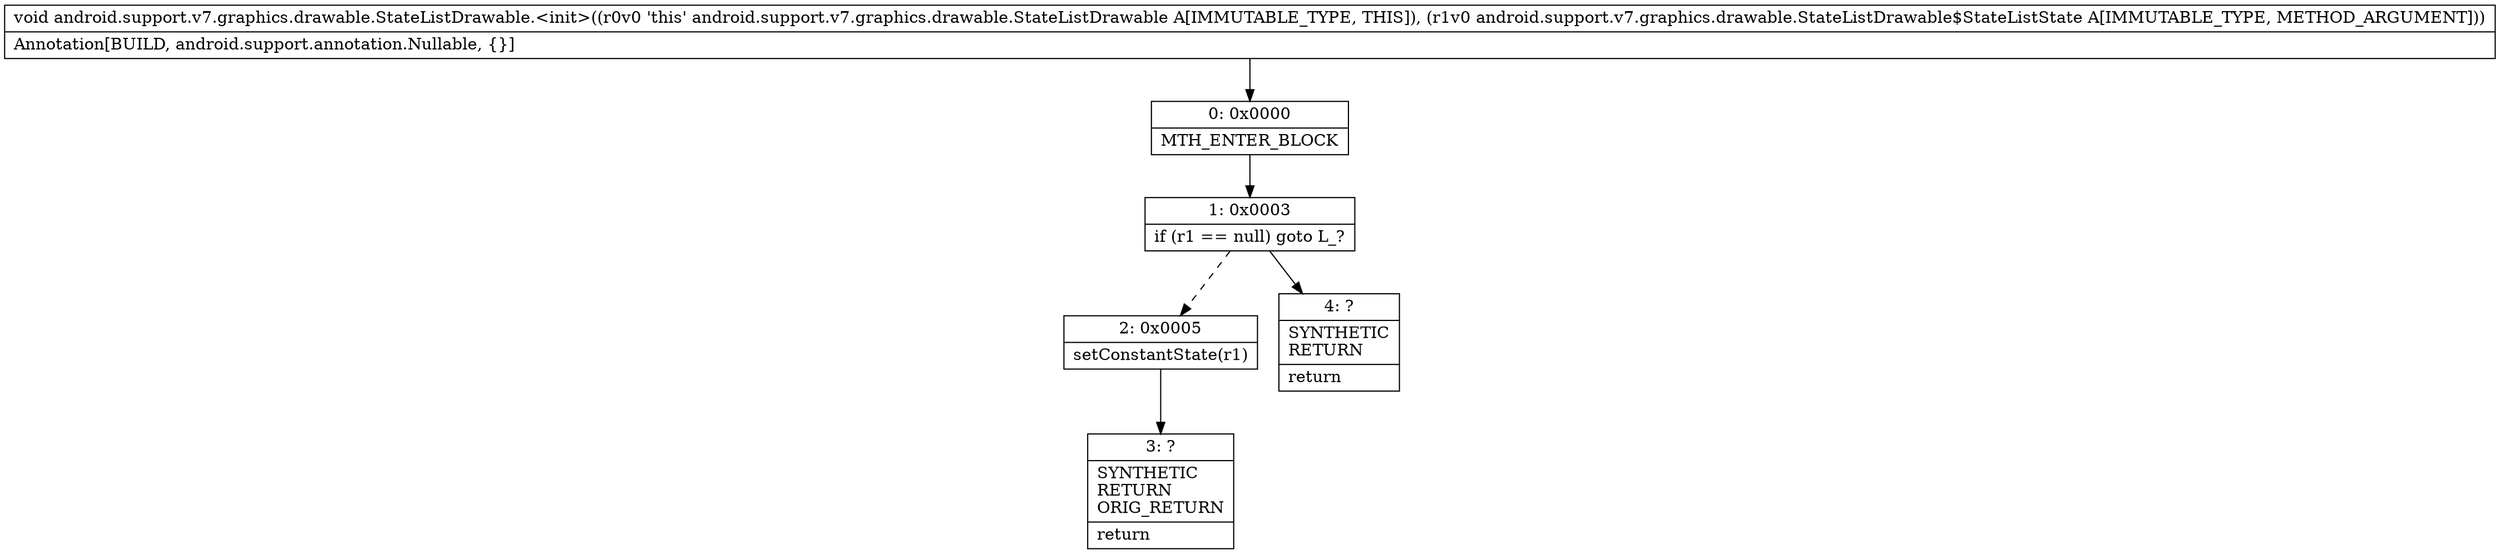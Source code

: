 digraph "CFG forandroid.support.v7.graphics.drawable.StateListDrawable.\<init\>(Landroid\/support\/v7\/graphics\/drawable\/StateListDrawable$StateListState;)V" {
Node_0 [shape=record,label="{0\:\ 0x0000|MTH_ENTER_BLOCK\l}"];
Node_1 [shape=record,label="{1\:\ 0x0003|if (r1 == null) goto L_?\l}"];
Node_2 [shape=record,label="{2\:\ 0x0005|setConstantState(r1)\l}"];
Node_3 [shape=record,label="{3\:\ ?|SYNTHETIC\lRETURN\lORIG_RETURN\l|return\l}"];
Node_4 [shape=record,label="{4\:\ ?|SYNTHETIC\lRETURN\l|return\l}"];
MethodNode[shape=record,label="{void android.support.v7.graphics.drawable.StateListDrawable.\<init\>((r0v0 'this' android.support.v7.graphics.drawable.StateListDrawable A[IMMUTABLE_TYPE, THIS]), (r1v0 android.support.v7.graphics.drawable.StateListDrawable$StateListState A[IMMUTABLE_TYPE, METHOD_ARGUMENT]))  | Annotation[BUILD, android.support.annotation.Nullable, \{\}]\l}"];
MethodNode -> Node_0;
Node_0 -> Node_1;
Node_1 -> Node_2[style=dashed];
Node_1 -> Node_4;
Node_2 -> Node_3;
}

